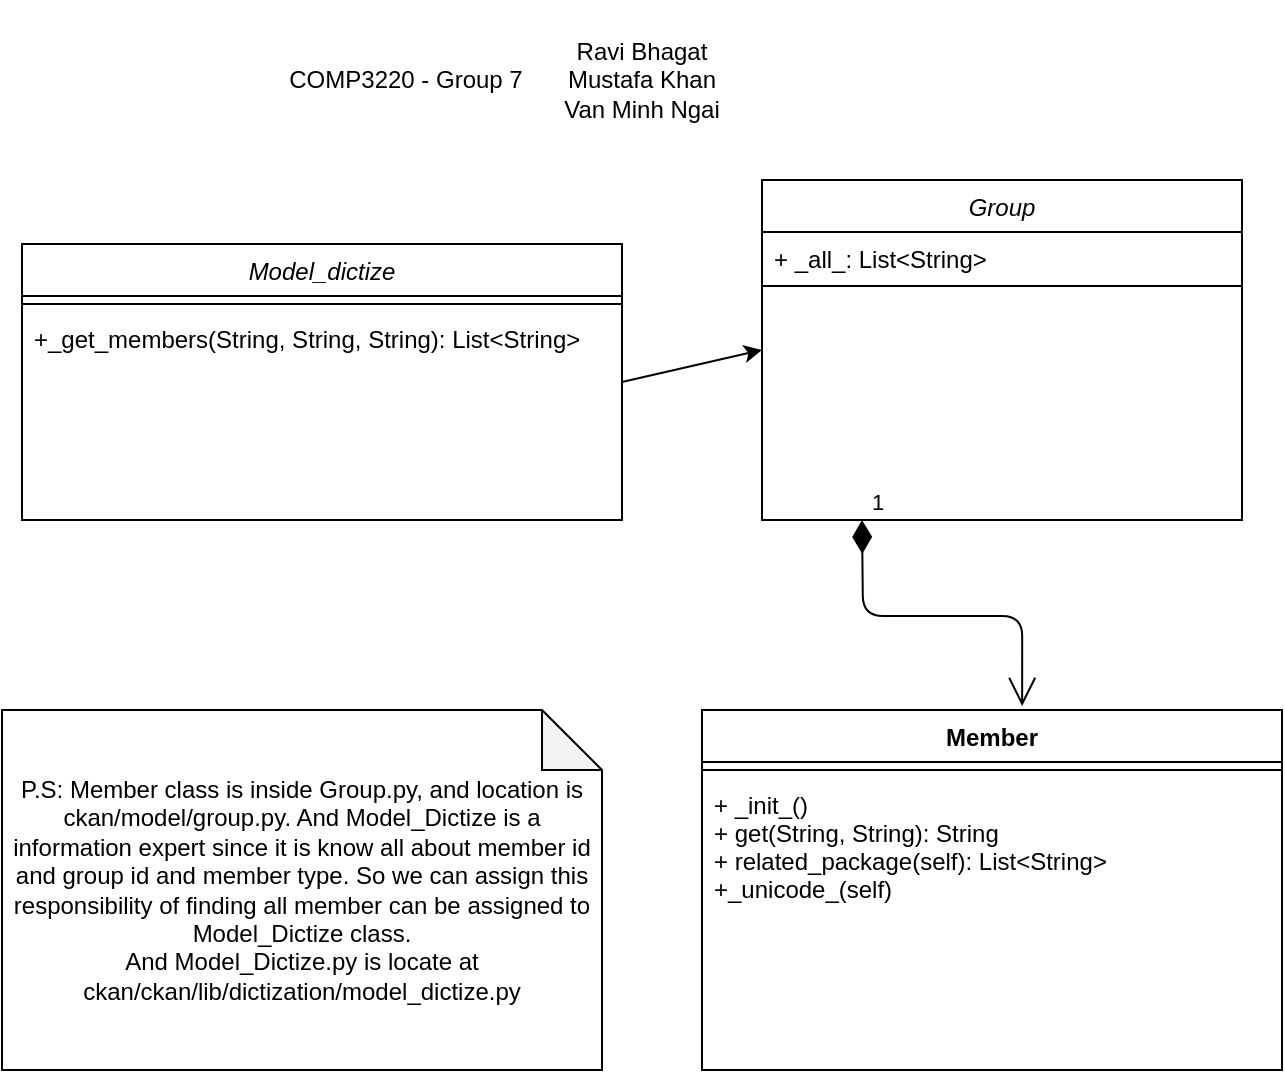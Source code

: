 <mxfile version="13.6.2" type="device"><diagram id="C5RBs43oDa-KdzZeNtuy" name="Page-1"><mxGraphModel dx="680" dy="784" grid="1" gridSize="10" guides="1" tooltips="1" connect="1" arrows="1" fold="1" page="1" pageScale="1" pageWidth="827" pageHeight="1169" math="0" shadow="0"><root><mxCell id="WIyWlLk6GJQsqaUBKTNV-0"/><mxCell id="WIyWlLk6GJQsqaUBKTNV-1" parent="WIyWlLk6GJQsqaUBKTNV-0"/><mxCell id="YkbHvGvHnGKe0hJrTrYX-0" value="P.S: Member class is inside Group.py, and location is ckan/model/group.py. And Model_Dictize is a information expert since it is know all about member id and group id and member type. So we can assign this responsibility of finding all member can be assigned to Model_Dictize class.&lt;br&gt;And Model_Dictize.py is locate at ckan/ckan/lib/dictization/model_dictize.py" style="shape=note;whiteSpace=wrap;html=1;backgroundOutline=1;darkOpacity=0.05;" parent="WIyWlLk6GJQsqaUBKTNV-1" vertex="1"><mxGeometry x="250" y="405" width="300" height="180" as="geometry"/></mxCell><mxCell id="YkbHvGvHnGKe0hJrTrYX-5" value="Group" style="swimlane;fontStyle=2;align=center;verticalAlign=top;childLayout=stackLayout;horizontal=1;startSize=26;horizontalStack=0;resizeParent=1;resizeLast=0;collapsible=1;marginBottom=0;rounded=0;shadow=0;strokeWidth=1;" parent="WIyWlLk6GJQsqaUBKTNV-1" vertex="1"><mxGeometry x="630" y="140" width="240" height="170" as="geometry"><mxRectangle x="230" y="140" width="160" height="26" as="alternateBounds"/></mxGeometry></mxCell><mxCell id="YkbHvGvHnGKe0hJrTrYX-9" value="+ _all_: List&lt;String&gt;" style="text;align=left;verticalAlign=top;spacingLeft=4;spacingRight=4;overflow=hidden;rotatable=0;points=[[0,0.5],[1,0.5]];portConstraint=eastwest;" parent="YkbHvGvHnGKe0hJrTrYX-5" vertex="1"><mxGeometry y="26" width="240" height="26" as="geometry"/></mxCell><mxCell id="YkbHvGvHnGKe0hJrTrYX-6" value="" style="line;html=1;strokeWidth=1;align=left;verticalAlign=middle;spacingTop=-1;spacingLeft=3;spacingRight=3;rotatable=0;labelPosition=right;points=[];portConstraint=eastwest;" parent="YkbHvGvHnGKe0hJrTrYX-5" vertex="1"><mxGeometry y="52" width="240" height="2" as="geometry"/></mxCell><mxCell id="YkbHvGvHnGKe0hJrTrYX-16" value="1" style="endArrow=open;html=1;endSize=12;startArrow=diamondThin;startSize=14;startFill=1;edgeStyle=orthogonalEdgeStyle;align=left;verticalAlign=bottom;entryX=0.552;entryY=-0.011;entryDx=0;entryDy=0;entryPerimeter=0;" parent="WIyWlLk6GJQsqaUBKTNV-1" target="YkbHvGvHnGKe0hJrTrYX-11" edge="1"><mxGeometry x="-1" y="3" relative="1" as="geometry"><mxPoint x="680" y="310" as="sourcePoint"/><mxPoint x="690" y="380" as="targetPoint"/></mxGeometry></mxCell><mxCell id="YkbHvGvHnGKe0hJrTrYX-11" value="Member" style="swimlane;fontStyle=1;align=center;verticalAlign=top;childLayout=stackLayout;horizontal=1;startSize=26;horizontalStack=0;resizeParent=1;resizeParentMax=0;resizeLast=0;collapsible=1;marginBottom=0;" parent="WIyWlLk6GJQsqaUBKTNV-1" vertex="1"><mxGeometry x="600" y="405" width="290" height="180" as="geometry"/></mxCell><mxCell id="YkbHvGvHnGKe0hJrTrYX-13" value="" style="line;strokeWidth=1;fillColor=none;align=left;verticalAlign=middle;spacingTop=-1;spacingLeft=3;spacingRight=3;rotatable=0;labelPosition=right;points=[];portConstraint=eastwest;" parent="YkbHvGvHnGKe0hJrTrYX-11" vertex="1"><mxGeometry y="26" width="290" height="8" as="geometry"/></mxCell><mxCell id="YkbHvGvHnGKe0hJrTrYX-14" value="+ _init_()&#10;+ get(String, String): String&#10;+ related_package(self): List&lt;String&gt;&#10;+_unicode_(self)" style="text;strokeColor=none;fillColor=none;align=left;verticalAlign=top;spacingLeft=4;spacingRight=4;overflow=hidden;rotatable=0;points=[[0,0.5],[1,0.5]];portConstraint=eastwest;" parent="YkbHvGvHnGKe0hJrTrYX-11" vertex="1"><mxGeometry y="34" width="290" height="146" as="geometry"/></mxCell><mxCell id="YkbHvGvHnGKe0hJrTrYX-17" value="" style="endArrow=classic;html=1;exitX=1;exitY=0.5;exitDx=0;exitDy=0;entryX=0;entryY=0.5;entryDx=0;entryDy=0;" parent="WIyWlLk6GJQsqaUBKTNV-1" source="zkfFHV4jXpPFQw0GAbJ--0" target="YkbHvGvHnGKe0hJrTrYX-5" edge="1"><mxGeometry width="50" height="50" relative="1" as="geometry"><mxPoint x="540" y="430" as="sourcePoint"/><mxPoint x="590" y="380" as="targetPoint"/></mxGeometry></mxCell><mxCell id="EQwsOXrdglm0V_X47p2Q-0" value="COMP3220 - Group 7" style="text;html=1;strokeColor=none;fillColor=none;align=center;verticalAlign=middle;whiteSpace=wrap;rounded=0;" vertex="1" parent="WIyWlLk6GJQsqaUBKTNV-1"><mxGeometry x="374" y="80" width="156" height="20" as="geometry"/></mxCell><mxCell id="EQwsOXrdglm0V_X47p2Q-1" value="Ravi Bhagat&lt;br&gt;Mustafa Khan&lt;br&gt;Van Minh Ngai" style="text;html=1;strokeColor=none;fillColor=none;align=center;verticalAlign=middle;whiteSpace=wrap;rounded=0;" vertex="1" parent="WIyWlLk6GJQsqaUBKTNV-1"><mxGeometry x="530" y="50" width="80" height="80" as="geometry"/></mxCell><mxCell id="zkfFHV4jXpPFQw0GAbJ--0" value="Model_dictize" style="swimlane;fontStyle=2;align=center;verticalAlign=top;childLayout=stackLayout;horizontal=1;startSize=26;horizontalStack=0;resizeParent=1;resizeLast=0;collapsible=1;marginBottom=0;rounded=0;shadow=0;strokeWidth=1;" parent="WIyWlLk6GJQsqaUBKTNV-1" vertex="1"><mxGeometry x="260" y="172" width="300" height="138" as="geometry"><mxRectangle x="230" y="140" width="160" height="26" as="alternateBounds"/></mxGeometry></mxCell><mxCell id="zkfFHV4jXpPFQw0GAbJ--4" value="" style="line;html=1;strokeWidth=1;align=left;verticalAlign=middle;spacingTop=-1;spacingLeft=3;spacingRight=3;rotatable=0;labelPosition=right;points=[];portConstraint=eastwest;" parent="zkfFHV4jXpPFQw0GAbJ--0" vertex="1"><mxGeometry y="26" width="300" height="8" as="geometry"/></mxCell><mxCell id="zkfFHV4jXpPFQw0GAbJ--5" value="+_get_members(String, String, String): List&lt;String&gt;" style="text;align=left;verticalAlign=top;spacingLeft=4;spacingRight=4;overflow=hidden;rotatable=0;points=[[0,0.5],[1,0.5]];portConstraint=eastwest;" parent="zkfFHV4jXpPFQw0GAbJ--0" vertex="1"><mxGeometry y="34" width="300" height="26" as="geometry"/></mxCell></root></mxGraphModel></diagram></mxfile>
